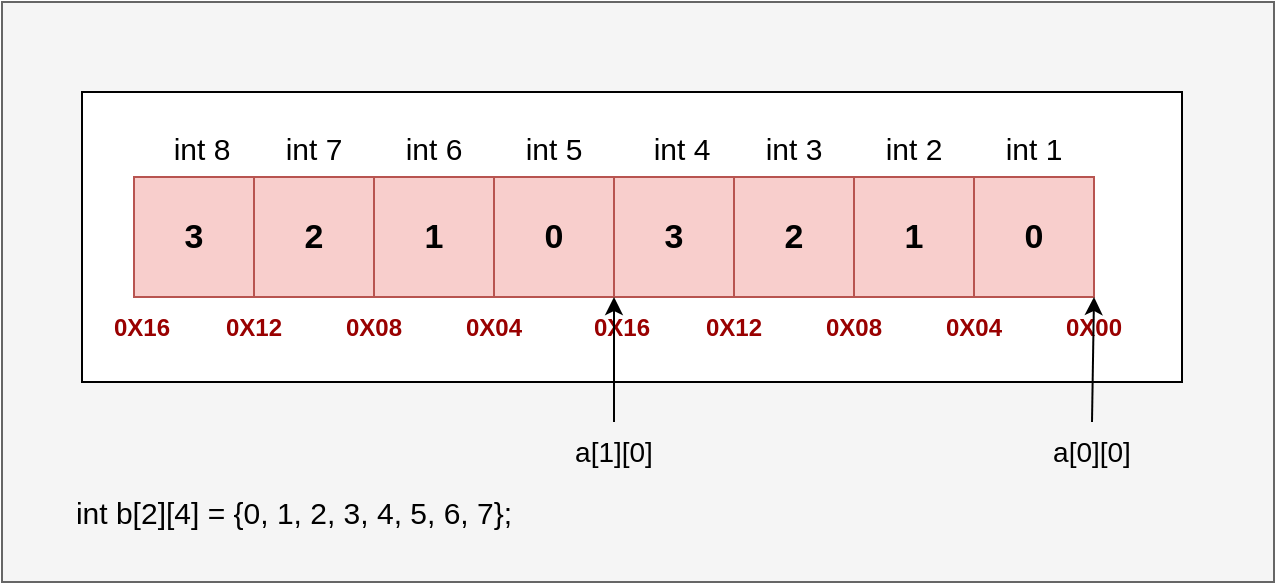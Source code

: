 <mxfile version="24.1.0" type="device">
  <diagram name="Page-1" id="hrw902O539XTYLNtP8d-">
    <mxGraphModel dx="1811" dy="667" grid="1" gridSize="10" guides="1" tooltips="1" connect="1" arrows="1" fold="1" page="1" pageScale="1" pageWidth="827" pageHeight="1169" math="0" shadow="0">
      <root>
        <mxCell id="0" />
        <mxCell id="1" parent="0" />
        <mxCell id="lFsfy4obLwNb20StSC2V-19" value="" style="rounded=0;whiteSpace=wrap;html=1;fillColor=#f5f5f5;fontColor=#333333;strokeColor=#666666;" parent="1" vertex="1">
          <mxGeometry x="-200" y="110" width="636" height="290" as="geometry" />
        </mxCell>
        <mxCell id="lFsfy4obLwNb20StSC2V-14" value="" style="rounded=0;whiteSpace=wrap;html=1;" parent="1" vertex="1">
          <mxGeometry x="-160" y="155" width="550" height="145" as="geometry" />
        </mxCell>
        <mxCell id="lFsfy4obLwNb20StSC2V-2" value="3" style="rounded=0;whiteSpace=wrap;html=1;fillColor=#f8cecc;strokeColor=#b85450;fontStyle=1;fontSize=17;" parent="1" vertex="1">
          <mxGeometry x="106" y="197.5" width="60" height="60" as="geometry" />
        </mxCell>
        <mxCell id="lFsfy4obLwNb20StSC2V-3" value="2" style="rounded=0;whiteSpace=wrap;html=1;fillColor=#f8cecc;strokeColor=#b85450;fontStyle=1;fontSize=17;" parent="1" vertex="1">
          <mxGeometry x="166" y="197.5" width="60" height="60" as="geometry" />
        </mxCell>
        <mxCell id="lFsfy4obLwNb20StSC2V-4" value="1" style="rounded=0;whiteSpace=wrap;html=1;fillColor=#f8cecc;strokeColor=#b85450;fontStyle=1;fontSize=17;" parent="1" vertex="1">
          <mxGeometry x="226" y="197.5" width="60" height="60" as="geometry" />
        </mxCell>
        <mxCell id="lFsfy4obLwNb20StSC2V-5" value="0" style="rounded=0;whiteSpace=wrap;html=1;fillColor=#f8cecc;strokeColor=#b85450;fontStyle=1;fontSize=17;" parent="1" vertex="1">
          <mxGeometry x="286" y="197.5" width="60" height="60" as="geometry" />
        </mxCell>
        <mxCell id="lFsfy4obLwNb20StSC2V-8" value="0X00" style="text;html=1;align=center;verticalAlign=middle;whiteSpace=wrap;rounded=0;fontColor=#990000;fontStyle=1" parent="1" vertex="1">
          <mxGeometry x="316" y="257.5" width="60" height="30" as="geometry" />
        </mxCell>
        <mxCell id="lFsfy4obLwNb20StSC2V-10" value="&lt;font style=&quot;font-size: 15px;&quot;&gt;int 1&lt;/font&gt;" style="text;html=1;align=center;verticalAlign=middle;whiteSpace=wrap;rounded=0;" parent="1" vertex="1">
          <mxGeometry x="286" y="167.5" width="60" height="30" as="geometry" />
        </mxCell>
        <mxCell id="lFsfy4obLwNb20StSC2V-11" value="&lt;font style=&quot;font-size: 15px;&quot;&gt;int 2&lt;/font&gt;" style="text;html=1;align=center;verticalAlign=middle;whiteSpace=wrap;rounded=0;" parent="1" vertex="1">
          <mxGeometry x="226" y="167.5" width="60" height="30" as="geometry" />
        </mxCell>
        <mxCell id="lFsfy4obLwNb20StSC2V-12" value="&lt;font style=&quot;font-size: 15px;&quot;&gt;int 3&lt;/font&gt;" style="text;html=1;align=center;verticalAlign=middle;whiteSpace=wrap;rounded=0;" parent="1" vertex="1">
          <mxGeometry x="166" y="167.5" width="60" height="30" as="geometry" />
        </mxCell>
        <mxCell id="lFsfy4obLwNb20StSC2V-13" value="&lt;font style=&quot;font-size: 15px;&quot;&gt;int 4&lt;/font&gt;" style="text;html=1;align=center;verticalAlign=middle;whiteSpace=wrap;rounded=0;" parent="1" vertex="1">
          <mxGeometry x="110" y="167.5" width="60" height="30" as="geometry" />
        </mxCell>
        <mxCell id="lFsfy4obLwNb20StSC2V-21" value="0X04" style="text;html=1;align=center;verticalAlign=middle;whiteSpace=wrap;rounded=0;fontColor=#990000;fontStyle=1" parent="1" vertex="1">
          <mxGeometry x="256" y="257.5" width="60" height="30" as="geometry" />
        </mxCell>
        <mxCell id="lFsfy4obLwNb20StSC2V-22" value="0X08" style="text;html=1;align=center;verticalAlign=middle;whiteSpace=wrap;rounded=0;fontColor=#990000;fontStyle=1" parent="1" vertex="1">
          <mxGeometry x="196" y="257.5" width="60" height="30" as="geometry" />
        </mxCell>
        <mxCell id="lFsfy4obLwNb20StSC2V-23" value="0X12" style="text;html=1;align=center;verticalAlign=middle;whiteSpace=wrap;rounded=0;fontColor=#990000;fontStyle=1" parent="1" vertex="1">
          <mxGeometry x="136" y="257.5" width="60" height="30" as="geometry" />
        </mxCell>
        <mxCell id="LY4sB3mU6g4VXUHB-9Zz-13" value="0X16" style="text;html=1;align=center;verticalAlign=middle;whiteSpace=wrap;rounded=0;fontColor=#990000;fontStyle=1" parent="1" vertex="1">
          <mxGeometry x="80" y="257.5" width="60" height="30" as="geometry" />
        </mxCell>
        <mxCell id="LY4sB3mU6g4VXUHB-9Zz-17" value="&lt;font style=&quot;font-size: 15px;&quot;&gt;int b[2][4] = {0, 1, 2, 3, 4, 5, 6, 7};&lt;/font&gt;" style="text;html=1;align=center;verticalAlign=middle;whiteSpace=wrap;rounded=0;" parent="1" vertex="1">
          <mxGeometry x="-184" y="350" width="260" height="30" as="geometry" />
        </mxCell>
        <mxCell id="rAnH9Cr9wzUhV75D2BLb-1" value="3" style="rounded=0;whiteSpace=wrap;html=1;fillColor=#f8cecc;strokeColor=#b85450;fontStyle=1;fontSize=17;" vertex="1" parent="1">
          <mxGeometry x="-134" y="197.5" width="60" height="60" as="geometry" />
        </mxCell>
        <mxCell id="rAnH9Cr9wzUhV75D2BLb-2" value="2" style="rounded=0;whiteSpace=wrap;html=1;fillColor=#f8cecc;strokeColor=#b85450;fontStyle=1;fontSize=17;" vertex="1" parent="1">
          <mxGeometry x="-74" y="197.5" width="60" height="60" as="geometry" />
        </mxCell>
        <mxCell id="rAnH9Cr9wzUhV75D2BLb-3" value="1" style="rounded=0;whiteSpace=wrap;html=1;fillColor=#f8cecc;strokeColor=#b85450;fontStyle=1;fontSize=17;" vertex="1" parent="1">
          <mxGeometry x="-14" y="197.5" width="60" height="60" as="geometry" />
        </mxCell>
        <mxCell id="rAnH9Cr9wzUhV75D2BLb-4" value="0" style="rounded=0;whiteSpace=wrap;html=1;fillColor=#f8cecc;strokeColor=#b85450;fontStyle=1;fontSize=17;" vertex="1" parent="1">
          <mxGeometry x="46" y="197.5" width="60" height="60" as="geometry" />
        </mxCell>
        <mxCell id="rAnH9Cr9wzUhV75D2BLb-6" value="&lt;font style=&quot;font-size: 15px;&quot;&gt;int 5&lt;/font&gt;" style="text;html=1;align=center;verticalAlign=middle;whiteSpace=wrap;rounded=0;" vertex="1" parent="1">
          <mxGeometry x="46" y="167.5" width="60" height="30" as="geometry" />
        </mxCell>
        <mxCell id="rAnH9Cr9wzUhV75D2BLb-7" value="&lt;font style=&quot;font-size: 15px;&quot;&gt;int 6&lt;/font&gt;" style="text;html=1;align=center;verticalAlign=middle;whiteSpace=wrap;rounded=0;" vertex="1" parent="1">
          <mxGeometry x="-14" y="167.5" width="60" height="30" as="geometry" />
        </mxCell>
        <mxCell id="rAnH9Cr9wzUhV75D2BLb-8" value="&lt;font style=&quot;font-size: 15px;&quot;&gt;int 7&lt;/font&gt;" style="text;html=1;align=center;verticalAlign=middle;whiteSpace=wrap;rounded=0;" vertex="1" parent="1">
          <mxGeometry x="-74" y="167.5" width="60" height="30" as="geometry" />
        </mxCell>
        <mxCell id="rAnH9Cr9wzUhV75D2BLb-9" value="&lt;font style=&quot;font-size: 15px;&quot;&gt;int 8&lt;/font&gt;" style="text;html=1;align=center;verticalAlign=middle;whiteSpace=wrap;rounded=0;" vertex="1" parent="1">
          <mxGeometry x="-130" y="167.5" width="60" height="30" as="geometry" />
        </mxCell>
        <mxCell id="rAnH9Cr9wzUhV75D2BLb-10" value="0X04" style="text;html=1;align=center;verticalAlign=middle;whiteSpace=wrap;rounded=0;fontColor=#990000;fontStyle=1" vertex="1" parent="1">
          <mxGeometry x="16" y="257.5" width="60" height="30" as="geometry" />
        </mxCell>
        <mxCell id="rAnH9Cr9wzUhV75D2BLb-11" value="0X08" style="text;html=1;align=center;verticalAlign=middle;whiteSpace=wrap;rounded=0;fontColor=#990000;fontStyle=1" vertex="1" parent="1">
          <mxGeometry x="-44" y="257.5" width="60" height="30" as="geometry" />
        </mxCell>
        <mxCell id="rAnH9Cr9wzUhV75D2BLb-12" value="0X12" style="text;html=1;align=center;verticalAlign=middle;whiteSpace=wrap;rounded=0;fontColor=#990000;fontStyle=1" vertex="1" parent="1">
          <mxGeometry x="-104" y="257.5" width="60" height="30" as="geometry" />
        </mxCell>
        <mxCell id="rAnH9Cr9wzUhV75D2BLb-13" value="0X16" style="text;html=1;align=center;verticalAlign=middle;whiteSpace=wrap;rounded=0;fontColor=#990000;fontStyle=1" vertex="1" parent="1">
          <mxGeometry x="-160" y="257.5" width="60" height="30" as="geometry" />
        </mxCell>
        <mxCell id="rAnH9Cr9wzUhV75D2BLb-14" value="a[0][0]" style="text;html=1;align=center;verticalAlign=middle;whiteSpace=wrap;rounded=0;fontSize=14;" vertex="1" parent="1">
          <mxGeometry x="315" y="320" width="60" height="30" as="geometry" />
        </mxCell>
        <mxCell id="rAnH9Cr9wzUhV75D2BLb-15" value="a[1][0]" style="text;html=1;align=center;verticalAlign=middle;whiteSpace=wrap;rounded=0;fontSize=14;" vertex="1" parent="1">
          <mxGeometry x="76" y="320" width="60" height="30" as="geometry" />
        </mxCell>
        <mxCell id="rAnH9Cr9wzUhV75D2BLb-16" value="" style="endArrow=classic;html=1;rounded=0;entryX=0.5;entryY=0;entryDx=0;entryDy=0;" edge="1" parent="1">
          <mxGeometry width="50" height="50" relative="1" as="geometry">
            <mxPoint x="106" y="320" as="sourcePoint" />
            <mxPoint x="106" y="257.5" as="targetPoint" />
          </mxGeometry>
        </mxCell>
        <mxCell id="rAnH9Cr9wzUhV75D2BLb-18" value="" style="endArrow=classic;html=1;rounded=0;entryX=0.5;entryY=0;entryDx=0;entryDy=0;exitX=0.5;exitY=0;exitDx=0;exitDy=0;" edge="1" parent="1" source="rAnH9Cr9wzUhV75D2BLb-14" target="lFsfy4obLwNb20StSC2V-8">
          <mxGeometry width="50" height="50" relative="1" as="geometry">
            <mxPoint x="120" y="370" as="sourcePoint" />
            <mxPoint x="170" y="320" as="targetPoint" />
          </mxGeometry>
        </mxCell>
      </root>
    </mxGraphModel>
  </diagram>
</mxfile>
